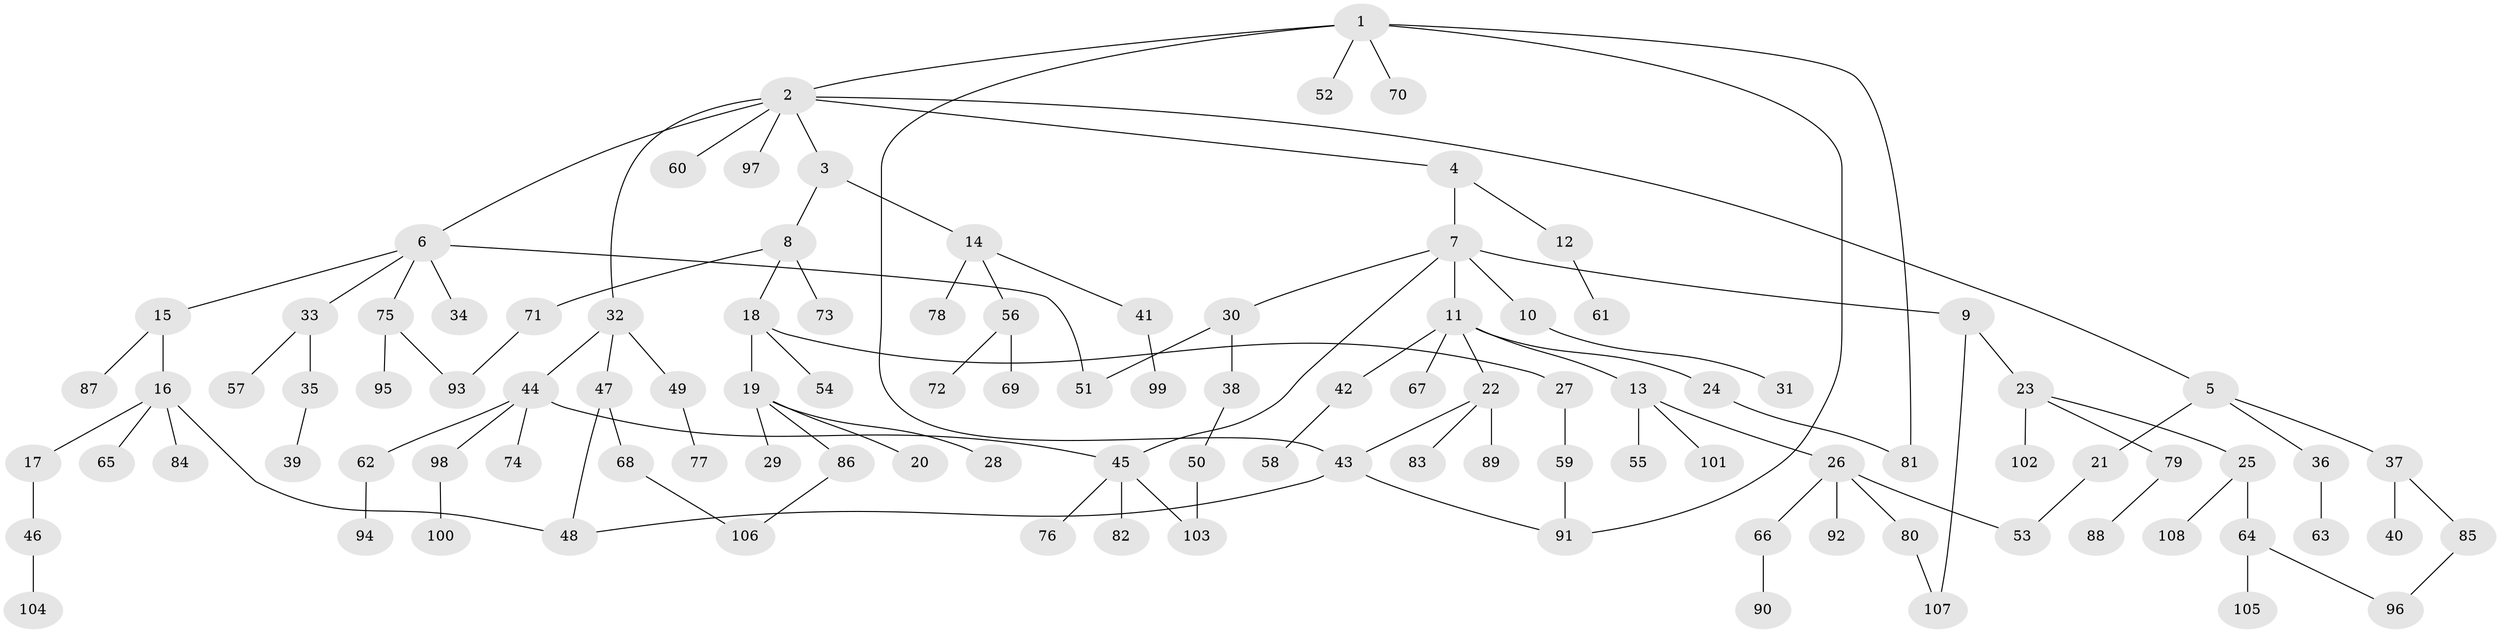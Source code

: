 // Generated by graph-tools (version 1.1) at 2025/25/03/09/25 03:25:26]
// undirected, 108 vertices, 121 edges
graph export_dot {
graph [start="1"]
  node [color=gray90,style=filled];
  1;
  2;
  3;
  4;
  5;
  6;
  7;
  8;
  9;
  10;
  11;
  12;
  13;
  14;
  15;
  16;
  17;
  18;
  19;
  20;
  21;
  22;
  23;
  24;
  25;
  26;
  27;
  28;
  29;
  30;
  31;
  32;
  33;
  34;
  35;
  36;
  37;
  38;
  39;
  40;
  41;
  42;
  43;
  44;
  45;
  46;
  47;
  48;
  49;
  50;
  51;
  52;
  53;
  54;
  55;
  56;
  57;
  58;
  59;
  60;
  61;
  62;
  63;
  64;
  65;
  66;
  67;
  68;
  69;
  70;
  71;
  72;
  73;
  74;
  75;
  76;
  77;
  78;
  79;
  80;
  81;
  82;
  83;
  84;
  85;
  86;
  87;
  88;
  89;
  90;
  91;
  92;
  93;
  94;
  95;
  96;
  97;
  98;
  99;
  100;
  101;
  102;
  103;
  104;
  105;
  106;
  107;
  108;
  1 -- 2;
  1 -- 43;
  1 -- 52;
  1 -- 70;
  1 -- 91;
  1 -- 81;
  2 -- 3;
  2 -- 4;
  2 -- 5;
  2 -- 6;
  2 -- 32;
  2 -- 60;
  2 -- 97;
  3 -- 8;
  3 -- 14;
  4 -- 7;
  4 -- 12;
  5 -- 21;
  5 -- 36;
  5 -- 37;
  6 -- 15;
  6 -- 33;
  6 -- 34;
  6 -- 75;
  6 -- 51;
  7 -- 9;
  7 -- 10;
  7 -- 11;
  7 -- 30;
  7 -- 45;
  8 -- 18;
  8 -- 71;
  8 -- 73;
  9 -- 23;
  9 -- 107;
  10 -- 31;
  11 -- 13;
  11 -- 22;
  11 -- 24;
  11 -- 42;
  11 -- 67;
  12 -- 61;
  13 -- 26;
  13 -- 55;
  13 -- 101;
  14 -- 41;
  14 -- 56;
  14 -- 78;
  15 -- 16;
  15 -- 87;
  16 -- 17;
  16 -- 65;
  16 -- 84;
  16 -- 48;
  17 -- 46;
  18 -- 19;
  18 -- 27;
  18 -- 54;
  19 -- 20;
  19 -- 28;
  19 -- 29;
  19 -- 86;
  21 -- 53;
  22 -- 83;
  22 -- 89;
  22 -- 43;
  23 -- 25;
  23 -- 79;
  23 -- 102;
  24 -- 81;
  25 -- 64;
  25 -- 108;
  26 -- 66;
  26 -- 80;
  26 -- 92;
  26 -- 53;
  27 -- 59;
  30 -- 38;
  30 -- 51;
  32 -- 44;
  32 -- 47;
  32 -- 49;
  33 -- 35;
  33 -- 57;
  35 -- 39;
  36 -- 63;
  37 -- 40;
  37 -- 85;
  38 -- 50;
  41 -- 99;
  42 -- 58;
  43 -- 48;
  43 -- 91;
  44 -- 45;
  44 -- 62;
  44 -- 74;
  44 -- 98;
  45 -- 76;
  45 -- 82;
  45 -- 103;
  46 -- 104;
  47 -- 68;
  47 -- 48;
  49 -- 77;
  50 -- 103;
  56 -- 69;
  56 -- 72;
  59 -- 91;
  62 -- 94;
  64 -- 96;
  64 -- 105;
  66 -- 90;
  68 -- 106;
  71 -- 93;
  75 -- 93;
  75 -- 95;
  79 -- 88;
  80 -- 107;
  85 -- 96;
  86 -- 106;
  98 -- 100;
}
